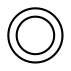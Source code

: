 digraph G {
center = TRUE;
mclimit = 10.0;
nodesep = 0.05;
node [ width=0.25, height=0.25, label="" ];
S0 [ peripheries=2 ];
S0
}
